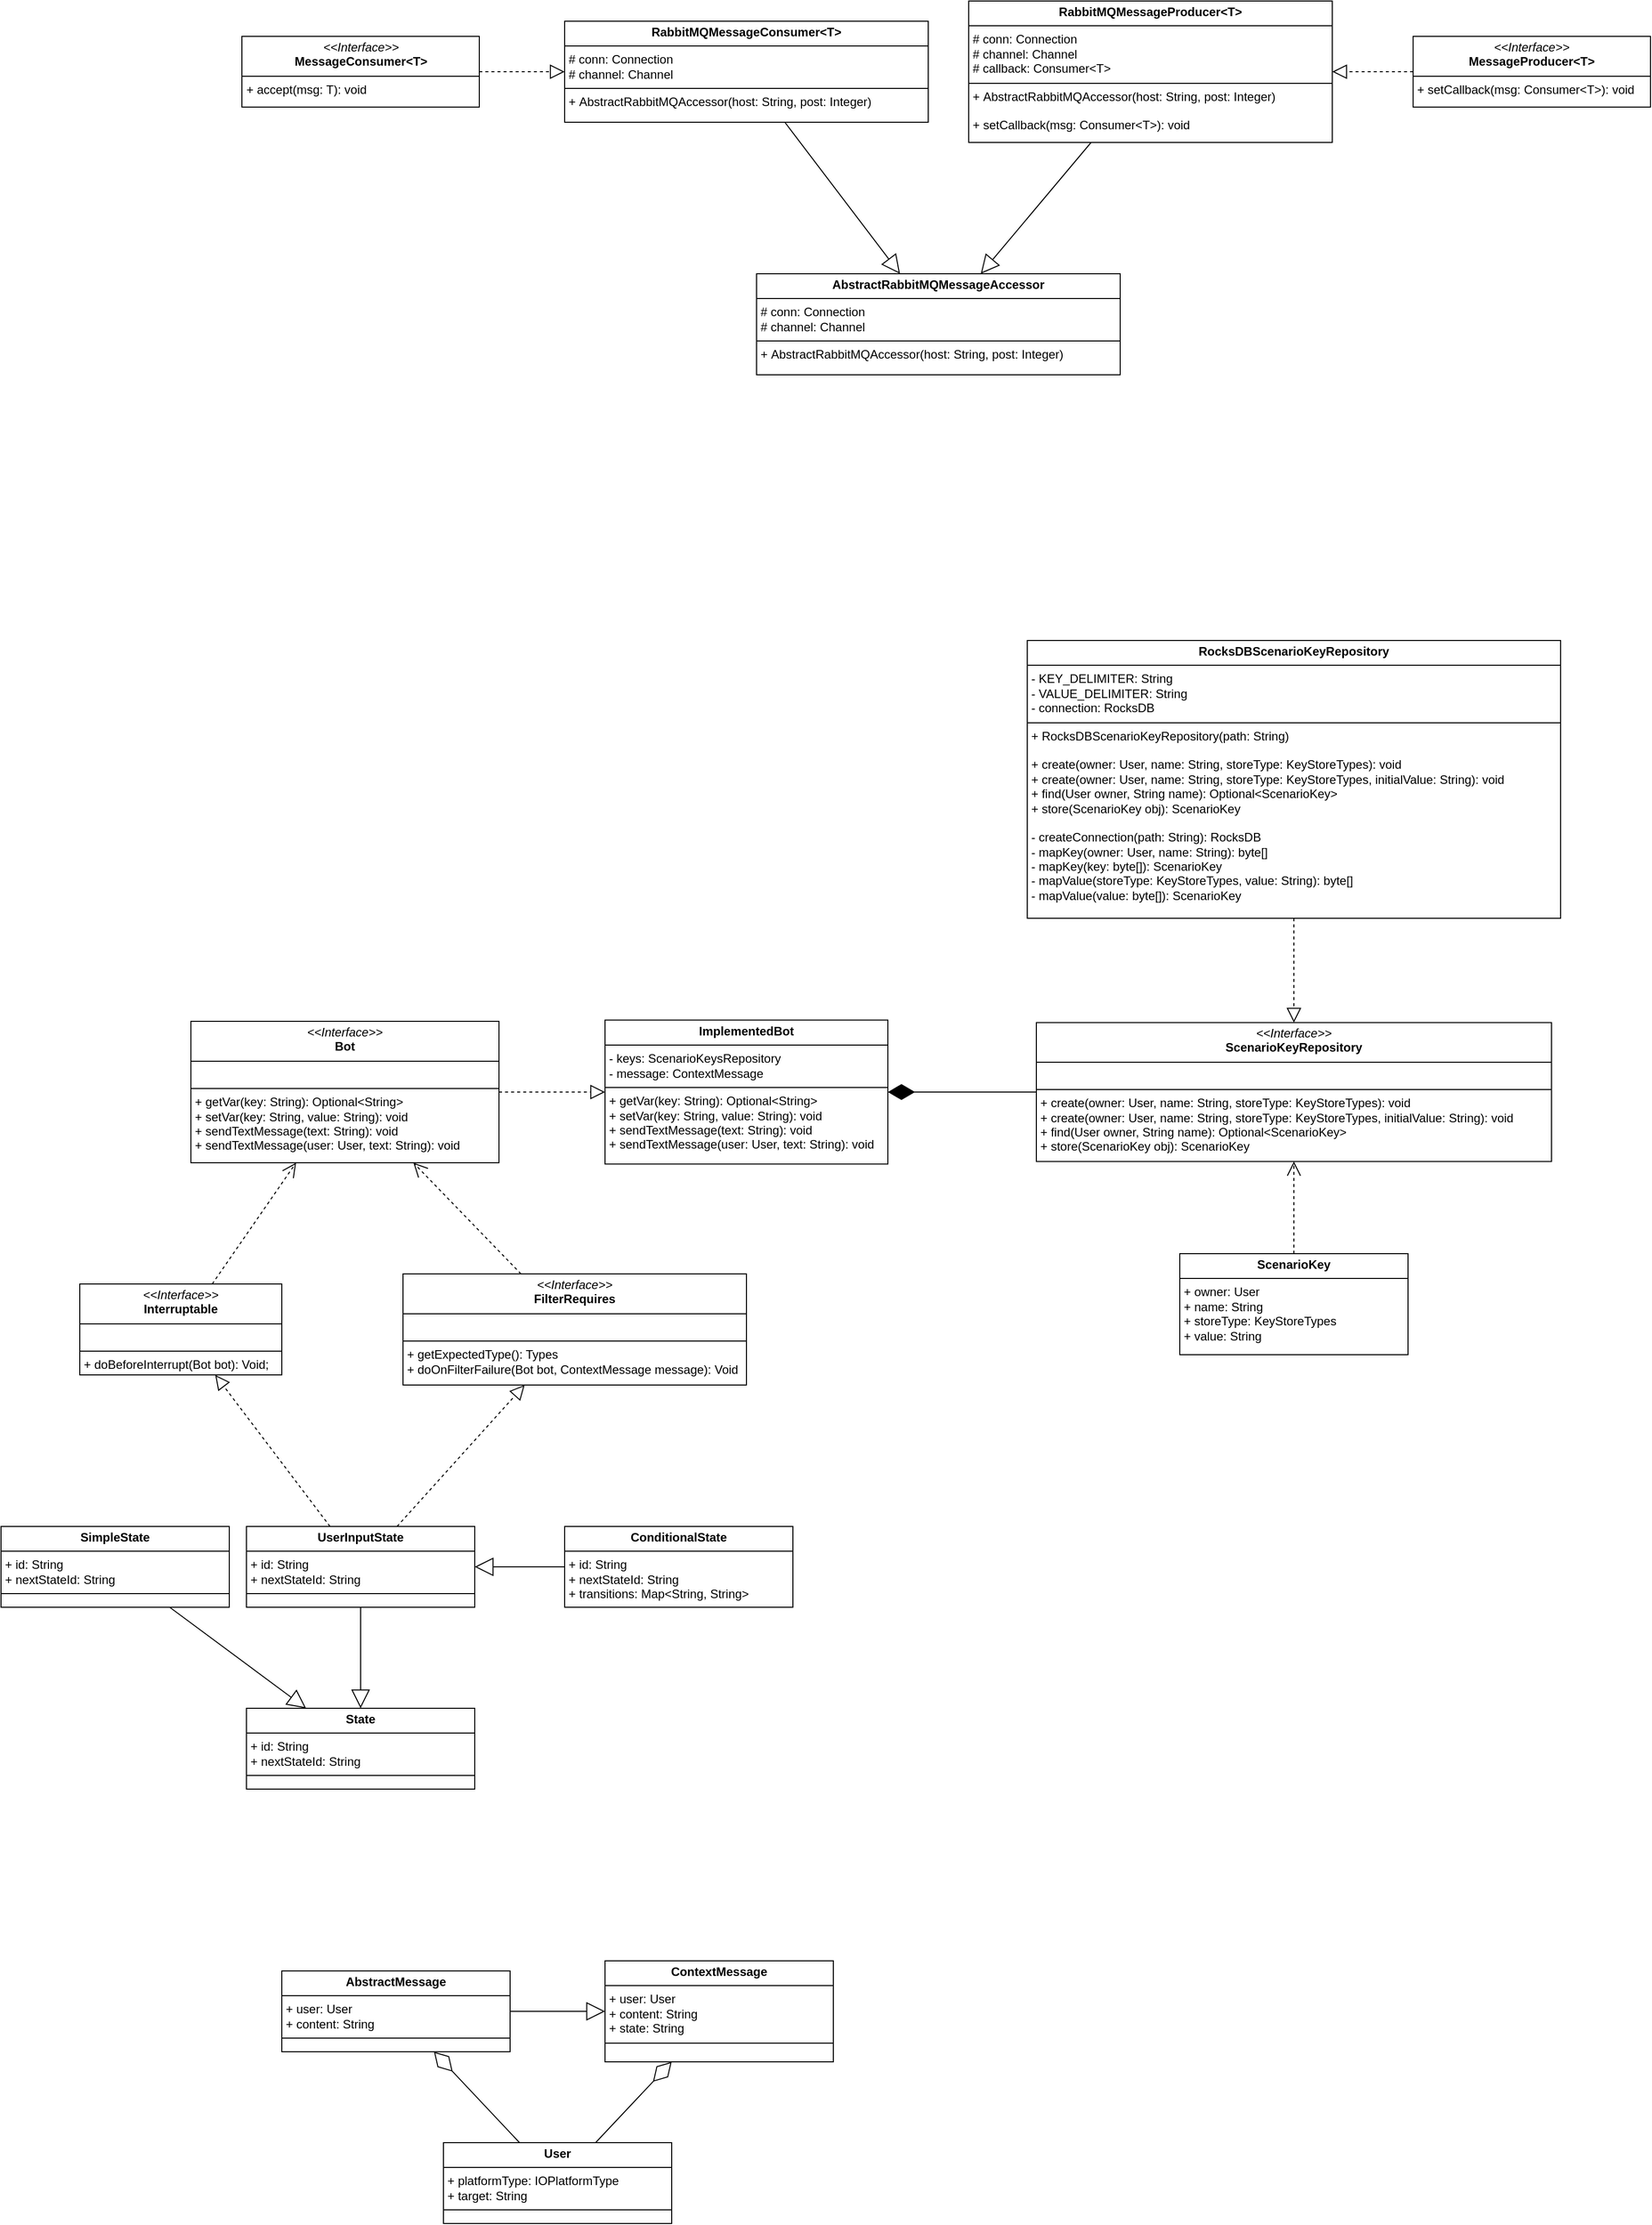 <mxfile version="24.5.3" type="device" pages="5">
  <diagram id="C5RBs43oDa-KdzZeNtuy" name="full">
    <mxGraphModel dx="3215" dy="2487" grid="1" gridSize="10" guides="1" tooltips="1" connect="1" arrows="1" fold="1" page="1" pageScale="1" pageWidth="827" pageHeight="1169" math="0" shadow="0">
      <root>
        <mxCell id="WIyWlLk6GJQsqaUBKTNV-0" />
        <mxCell id="WIyWlLk6GJQsqaUBKTNV-1" parent="WIyWlLk6GJQsqaUBKTNV-0" />
        <mxCell id="3EtwRZ2GzQla1mJNESMR-0" value="&lt;p style=&quot;margin:0px;margin-top:4px;text-align:center;&quot;&gt;&lt;i&gt;&amp;lt;&amp;lt;Interface&amp;gt;&amp;gt;&lt;/i&gt;&lt;br&gt;&lt;b&gt;Interruptable&lt;/b&gt;&lt;/p&gt;&lt;hr size=&quot;1&quot; style=&quot;border-style:solid;&quot;&gt;&lt;p style=&quot;margin:0px;margin-left:4px;&quot;&gt;&lt;br&gt;&lt;/p&gt;&lt;hr size=&quot;1&quot; style=&quot;border-style:solid;&quot;&gt;&lt;p style=&quot;margin:0px;margin-left:4px;&quot;&gt;+ doBeforeInterrupt(Bot bot): Void;&lt;/p&gt;" style="verticalAlign=top;align=left;overflow=fill;html=1;whiteSpace=wrap;" vertex="1" parent="WIyWlLk6GJQsqaUBKTNV-1">
          <mxGeometry x="-120" y="120" width="200" height="90" as="geometry" />
        </mxCell>
        <mxCell id="3EtwRZ2GzQla1mJNESMR-1" value="&lt;p style=&quot;margin:0px;margin-top:4px;text-align:center;&quot;&gt;&lt;b&gt;ImplementedBot&lt;/b&gt;&lt;/p&gt;&lt;hr size=&quot;1&quot; style=&quot;border-style:solid;&quot;&gt;&lt;p style=&quot;margin:0px;margin-left:4px;&quot;&gt;- keys: ScenarioKeysRepository&lt;/p&gt;&lt;p style=&quot;margin:0px;margin-left:4px;&quot;&gt;- message: ContextMessage&lt;/p&gt;&lt;hr size=&quot;1&quot; style=&quot;border-style:solid;&quot;&gt;&lt;p style=&quot;margin: 0px 0px 0px 4px;&quot;&gt;+ getVar(key:&amp;nbsp;&lt;span style=&quot;background-color: initial;&quot;&gt;String&lt;/span&gt;&lt;span style=&quot;background-color: initial;&quot;&gt;): Optional&amp;lt;String&amp;gt;&lt;/span&gt;&lt;/p&gt;&lt;p style=&quot;margin: 0px 0px 0px 4px;&quot;&gt;+ setVar(&lt;span style=&quot;background-color: initial;&quot;&gt;key:&amp;nbsp;&lt;/span&gt;&lt;span style=&quot;background-color: initial;&quot;&gt;String,&amp;nbsp;&lt;/span&gt;&lt;span style=&quot;background-color: initial;&quot;&gt;value:&amp;nbsp;&lt;/span&gt;&lt;span style=&quot;background-color: initial;&quot;&gt;String): void&lt;/span&gt;&lt;/p&gt;&lt;p style=&quot;margin: 0px 0px 0px 4px;&quot;&gt;+ sendTextMessage(text:&amp;nbsp;&lt;span style=&quot;background-color: initial;&quot;&gt;String&lt;/span&gt;&lt;span style=&quot;background-color: initial;&quot;&gt;): void&lt;/span&gt;&lt;/p&gt;&lt;p style=&quot;margin: 0px 0px 0px 4px;&quot;&gt;+ sendTextMessage(user: User, text: String): void&lt;/p&gt;" style="verticalAlign=top;align=left;overflow=fill;html=1;whiteSpace=wrap;" vertex="1" parent="WIyWlLk6GJQsqaUBKTNV-1">
          <mxGeometry x="400" y="-141.25" width="280" height="142.5" as="geometry" />
        </mxCell>
        <mxCell id="3EtwRZ2GzQla1mJNESMR-2" value="&lt;p style=&quot;margin:0px;margin-top:4px;text-align:center;&quot;&gt;&lt;i&gt;&amp;lt;&amp;lt;Interface&amp;gt;&amp;gt;&lt;/i&gt;&lt;br&gt;&lt;b&gt;Bot&lt;/b&gt;&lt;/p&gt;&lt;hr size=&quot;1&quot; style=&quot;border-style:solid;&quot;&gt;&lt;p style=&quot;margin:0px;margin-left:4px;&quot;&gt;&lt;br&gt;&lt;/p&gt;&lt;hr size=&quot;1&quot; style=&quot;border-style:solid;&quot;&gt;&lt;p style=&quot;margin:0px;margin-left:4px;&quot;&gt;+ getVar(key:&amp;nbsp;&lt;span style=&quot;background-color: initial;&quot;&gt;String&lt;/span&gt;&lt;span style=&quot;background-color: initial;&quot;&gt;): Optional&amp;lt;String&amp;gt;&lt;/span&gt;&lt;/p&gt;&lt;p style=&quot;margin:0px;margin-left:4px;&quot;&gt;+ setVar(&lt;span style=&quot;background-color: initial;&quot;&gt;key:&amp;nbsp;&lt;/span&gt;&lt;span style=&quot;background-color: initial;&quot;&gt;String,&amp;nbsp;&lt;/span&gt;&lt;span style=&quot;background-color: initial;&quot;&gt;value:&amp;nbsp;&lt;/span&gt;&lt;span style=&quot;background-color: initial;&quot;&gt;String): void&lt;/span&gt;&lt;/p&gt;&lt;p style=&quot;margin:0px;margin-left:4px;&quot;&gt;+ sendTextMessage(text:&amp;nbsp;&lt;span style=&quot;background-color: initial;&quot;&gt;String&lt;/span&gt;&lt;span style=&quot;background-color: initial;&quot;&gt;): void&lt;/span&gt;&lt;/p&gt;&lt;p style=&quot;margin:0px;margin-left:4px;&quot;&gt;+ sendTextMessage(user: User, text: String): void&lt;/p&gt;" style="verticalAlign=top;align=left;overflow=fill;html=1;whiteSpace=wrap;" vertex="1" parent="WIyWlLk6GJQsqaUBKTNV-1">
          <mxGeometry x="-10" y="-140" width="305" height="140" as="geometry" />
        </mxCell>
        <mxCell id="3EtwRZ2GzQla1mJNESMR-3" value="" style="endArrow=block;dashed=1;endFill=0;endSize=12;html=1;rounded=0;" edge="1" parent="WIyWlLk6GJQsqaUBKTNV-1" source="3EtwRZ2GzQla1mJNESMR-2" target="3EtwRZ2GzQla1mJNESMR-1">
          <mxGeometry width="160" relative="1" as="geometry">
            <mxPoint x="340" y="-110" as="sourcePoint" />
            <mxPoint x="500" y="-110" as="targetPoint" />
          </mxGeometry>
        </mxCell>
        <mxCell id="3EtwRZ2GzQla1mJNESMR-4" value="" style="endArrow=open;endSize=12;dashed=1;html=1;rounded=0;" edge="1" parent="WIyWlLk6GJQsqaUBKTNV-1" source="3EtwRZ2GzQla1mJNESMR-0" target="3EtwRZ2GzQla1mJNESMR-2">
          <mxGeometry width="160" relative="1" as="geometry">
            <mxPoint x="310" as="sourcePoint" />
            <mxPoint x="470" as="targetPoint" />
          </mxGeometry>
        </mxCell>
        <mxCell id="3EtwRZ2GzQla1mJNESMR-5" value="&lt;p style=&quot;margin:0px;margin-top:4px;text-align:center;&quot;&gt;&lt;i&gt;&amp;lt;&amp;lt;Interface&amp;gt;&amp;gt;&lt;/i&gt;&lt;br&gt;&lt;b&gt;FilterRequires&lt;/b&gt;&lt;/p&gt;&lt;hr size=&quot;1&quot; style=&quot;border-style:solid;&quot;&gt;&lt;p style=&quot;margin:0px;margin-left:4px;&quot;&gt;&lt;br&gt;&lt;/p&gt;&lt;hr size=&quot;1&quot; style=&quot;border-style:solid;&quot;&gt;&lt;p style=&quot;margin:0px;margin-left:4px;&quot;&gt;+ getExpectedType(): Types&lt;/p&gt;&lt;p style=&quot;margin:0px;margin-left:4px;&quot;&gt;+ doOnFilterFailure(Bot bot, ContextMessage message): Void&lt;/p&gt;" style="verticalAlign=top;align=left;overflow=fill;html=1;whiteSpace=wrap;" vertex="1" parent="WIyWlLk6GJQsqaUBKTNV-1">
          <mxGeometry x="200" y="110" width="340" height="110" as="geometry" />
        </mxCell>
        <mxCell id="3EtwRZ2GzQla1mJNESMR-6" value="" style="endArrow=open;endSize=12;dashed=1;html=1;rounded=0;" edge="1" parent="WIyWlLk6GJQsqaUBKTNV-1" source="3EtwRZ2GzQla1mJNESMR-5" target="3EtwRZ2GzQla1mJNESMR-2">
          <mxGeometry width="160" relative="1" as="geometry">
            <mxPoint x="270" y="110" as="sourcePoint" />
            <mxPoint x="430" y="110" as="targetPoint" />
          </mxGeometry>
        </mxCell>
        <mxCell id="3EtwRZ2GzQla1mJNESMR-7" value="&lt;p style=&quot;margin:0px;margin-top:4px;text-align:center;&quot;&gt;&lt;b&gt;State&lt;/b&gt;&lt;/p&gt;&lt;hr size=&quot;1&quot; style=&quot;border-style:solid;&quot;&gt;&lt;p style=&quot;margin:0px;margin-left:4px;&quot;&gt;+ id: String&lt;/p&gt;&lt;p style=&quot;margin:0px;margin-left:4px;&quot;&gt;+ nextStateId: String&lt;/p&gt;&lt;hr size=&quot;1&quot; style=&quot;border-style:solid;&quot;&gt;&lt;p style=&quot;margin: 0px 0px 0px 4px;&quot;&gt;&lt;br&gt;&lt;/p&gt;" style="verticalAlign=top;align=left;overflow=fill;html=1;whiteSpace=wrap;" vertex="1" parent="WIyWlLk6GJQsqaUBKTNV-1">
          <mxGeometry x="45" y="540" width="226" height="80" as="geometry" />
        </mxCell>
        <mxCell id="3EtwRZ2GzQla1mJNESMR-8" value="&lt;p style=&quot;margin:0px;margin-top:4px;text-align:center;&quot;&gt;&lt;b&gt;SimpleState&lt;/b&gt;&lt;/p&gt;&lt;hr size=&quot;1&quot; style=&quot;border-style:solid;&quot;&gt;&lt;p style=&quot;margin:0px;margin-left:4px;&quot;&gt;+ id: String&lt;/p&gt;&lt;p style=&quot;margin:0px;margin-left:4px;&quot;&gt;+ nextStateId: String&lt;/p&gt;&lt;hr size=&quot;1&quot; style=&quot;border-style:solid;&quot;&gt;&lt;p style=&quot;margin: 0px 0px 0px 4px;&quot;&gt;&lt;br&gt;&lt;/p&gt;" style="verticalAlign=top;align=left;overflow=fill;html=1;whiteSpace=wrap;" vertex="1" parent="WIyWlLk6GJQsqaUBKTNV-1">
          <mxGeometry x="-198" y="360" width="226" height="80" as="geometry" />
        </mxCell>
        <mxCell id="3EtwRZ2GzQla1mJNESMR-9" value="&lt;p style=&quot;margin:0px;margin-top:4px;text-align:center;&quot;&gt;&lt;b&gt;UserInputState&lt;/b&gt;&lt;/p&gt;&lt;hr size=&quot;1&quot; style=&quot;border-style:solid;&quot;&gt;&lt;p style=&quot;margin:0px;margin-left:4px;&quot;&gt;+ id: String&lt;/p&gt;&lt;p style=&quot;margin:0px;margin-left:4px;&quot;&gt;+ nextStateId: String&lt;/p&gt;&lt;hr size=&quot;1&quot; style=&quot;border-style:solid;&quot;&gt;&lt;p style=&quot;margin: 0px 0px 0px 4px;&quot;&gt;&lt;br&gt;&lt;/p&gt;" style="verticalAlign=top;align=left;overflow=fill;html=1;whiteSpace=wrap;" vertex="1" parent="WIyWlLk6GJQsqaUBKTNV-1">
          <mxGeometry x="45" y="360" width="226" height="80" as="geometry" />
        </mxCell>
        <mxCell id="3EtwRZ2GzQla1mJNESMR-10" value="" style="endArrow=block;endSize=16;endFill=0;html=1;rounded=0;" edge="1" parent="WIyWlLk6GJQsqaUBKTNV-1" source="3EtwRZ2GzQla1mJNESMR-8" target="3EtwRZ2GzQla1mJNESMR-7">
          <mxGeometry width="160" relative="1" as="geometry">
            <mxPoint x="-215" y="564" as="sourcePoint" />
            <mxPoint x="-55" y="564" as="targetPoint" />
          </mxGeometry>
        </mxCell>
        <mxCell id="3EtwRZ2GzQla1mJNESMR-11" value="" style="endArrow=block;endSize=16;endFill=0;html=1;rounded=0;" edge="1" parent="WIyWlLk6GJQsqaUBKTNV-1" source="3EtwRZ2GzQla1mJNESMR-9" target="3EtwRZ2GzQla1mJNESMR-7">
          <mxGeometry width="160" relative="1" as="geometry">
            <mxPoint x="365" y="450" as="sourcePoint" />
            <mxPoint x="500" y="550" as="targetPoint" />
          </mxGeometry>
        </mxCell>
        <mxCell id="3EtwRZ2GzQla1mJNESMR-12" value="" style="endArrow=block;endSize=16;endFill=0;html=1;rounded=0;" edge="1" parent="WIyWlLk6GJQsqaUBKTNV-1" source="3EtwRZ2GzQla1mJNESMR-13" target="3EtwRZ2GzQla1mJNESMR-9">
          <mxGeometry width="160" relative="1" as="geometry">
            <mxPoint x="524" y="570" as="sourcePoint" />
            <mxPoint x="684" y="570" as="targetPoint" />
          </mxGeometry>
        </mxCell>
        <mxCell id="3EtwRZ2GzQla1mJNESMR-13" value="&lt;p style=&quot;margin:0px;margin-top:4px;text-align:center;&quot;&gt;&lt;b&gt;ConditionalState&lt;/b&gt;&lt;/p&gt;&lt;hr size=&quot;1&quot; style=&quot;border-style:solid;&quot;&gt;&lt;p style=&quot;margin:0px;margin-left:4px;&quot;&gt;+ id: String&lt;/p&gt;&lt;p style=&quot;margin:0px;margin-left:4px;&quot;&gt;+ nextStateId: String&lt;/p&gt;&lt;p style=&quot;margin:0px;margin-left:4px;&quot;&gt;+ transitions: Map&amp;lt;String, String&amp;gt;&lt;/p&gt;&lt;hr size=&quot;1&quot; style=&quot;border-style:solid;&quot;&gt;&lt;p style=&quot;margin: 0px 0px 0px 4px;&quot;&gt;&lt;br&gt;&lt;/p&gt;" style="verticalAlign=top;align=left;overflow=fill;html=1;whiteSpace=wrap;" vertex="1" parent="WIyWlLk6GJQsqaUBKTNV-1">
          <mxGeometry x="360" y="360" width="226" height="80" as="geometry" />
        </mxCell>
        <mxCell id="3EtwRZ2GzQla1mJNESMR-14" value="" style="endArrow=diamondThin;endFill=1;endSize=24;html=1;rounded=0;" edge="1" parent="WIyWlLk6GJQsqaUBKTNV-1" source="3EtwRZ2GzQla1mJNESMR-15" target="3EtwRZ2GzQla1mJNESMR-1">
          <mxGeometry width="160" relative="1" as="geometry">
            <mxPoint x="760" y="-80" as="sourcePoint" />
            <mxPoint x="600" y="-10" as="targetPoint" />
          </mxGeometry>
        </mxCell>
        <mxCell id="3EtwRZ2GzQla1mJNESMR-15" value="&lt;p style=&quot;margin:0px;margin-top:4px;text-align:center;&quot;&gt;&lt;i&gt;&amp;lt;&amp;lt;Interface&amp;gt;&amp;gt;&lt;/i&gt;&lt;br&gt;&lt;b&gt;ScenarioKeyRepository&lt;/b&gt;&lt;/p&gt;&lt;hr size=&quot;1&quot; style=&quot;border-style:solid;&quot;&gt;&lt;p style=&quot;margin:0px;margin-left:4px;&quot;&gt;&lt;br&gt;&lt;/p&gt;&lt;hr size=&quot;1&quot; style=&quot;border-style:solid;&quot;&gt;&lt;p style=&quot;margin:0px;margin-left:4px;&quot;&gt;+ create(&lt;span style=&quot;background-color: initial;&quot;&gt;owner:&amp;nbsp;&lt;/span&gt;&lt;span style=&quot;background-color: initial;&quot;&gt;User,&amp;nbsp;&lt;/span&gt;&lt;span style=&quot;background-color: initial;&quot;&gt;name:&amp;nbsp;&lt;/span&gt;&lt;span style=&quot;background-color: initial;&quot;&gt;String, storeType: KeyStoreTypes): void&lt;/span&gt;&lt;/p&gt;&lt;p style=&quot;margin:0px;margin-left:4px;&quot;&gt;+ create(&lt;span style=&quot;background-color: initial;&quot;&gt;owner:&amp;nbsp;&lt;/span&gt;&lt;span style=&quot;background-color: initial;&quot;&gt;User,&amp;nbsp;&lt;/span&gt;&lt;span style=&quot;background-color: initial;&quot;&gt;name:&amp;nbsp;&lt;/span&gt;&lt;span style=&quot;background-color: initial;&quot;&gt;String, storeType: KeyStoreTypes, initialValue: String): void&lt;/span&gt;&lt;span style=&quot;background-color: initial;&quot;&gt;&lt;br&gt;&lt;/span&gt;&lt;/p&gt;&lt;p style=&quot;margin:0px;margin-left:4px;&quot;&gt;+ find(User owner, String name): Optional&amp;lt;ScenarioKey&amp;gt;&lt;/p&gt;&lt;p style=&quot;margin:0px;margin-left:4px;&quot;&gt;+ store(ScenarioKey obj): ScenarioKey&lt;/p&gt;&lt;p style=&quot;margin:0px;margin-left:4px;&quot;&gt;&lt;br&gt;&lt;/p&gt;" style="verticalAlign=top;align=left;overflow=fill;html=1;whiteSpace=wrap;" vertex="1" parent="WIyWlLk6GJQsqaUBKTNV-1">
          <mxGeometry x="827" y="-138.75" width="510" height="137.5" as="geometry" />
        </mxCell>
        <mxCell id="3EtwRZ2GzQla1mJNESMR-16" value="" style="endArrow=block;dashed=1;endFill=0;endSize=12;html=1;rounded=0;" edge="1" parent="WIyWlLk6GJQsqaUBKTNV-1" source="3EtwRZ2GzQla1mJNESMR-9" target="3EtwRZ2GzQla1mJNESMR-0">
          <mxGeometry width="160" relative="1" as="geometry">
            <mxPoint x="265" y="-70" as="sourcePoint" />
            <mxPoint x="370" y="-70" as="targetPoint" />
          </mxGeometry>
        </mxCell>
        <mxCell id="3EtwRZ2GzQla1mJNESMR-17" value="" style="endArrow=block;dashed=1;endFill=0;endSize=12;html=1;rounded=0;" edge="1" parent="WIyWlLk6GJQsqaUBKTNV-1" source="3EtwRZ2GzQla1mJNESMR-9" target="3EtwRZ2GzQla1mJNESMR-5">
          <mxGeometry width="160" relative="1" as="geometry">
            <mxPoint x="275" y="-60" as="sourcePoint" />
            <mxPoint x="380" y="-60" as="targetPoint" />
          </mxGeometry>
        </mxCell>
        <mxCell id="3EtwRZ2GzQla1mJNESMR-20" value="&lt;p style=&quot;margin:0px;margin-top:4px;text-align:center;&quot;&gt;&lt;b&gt;RocksDBScenarioKeyRepository&lt;/b&gt;&lt;/p&gt;&lt;hr size=&quot;1&quot; style=&quot;border-style:solid;&quot;&gt;&lt;p style=&quot;margin:0px;margin-left:4px;&quot;&gt;- KEY_DELIMITER: String&lt;/p&gt;&lt;p style=&quot;margin:0px;margin-left:4px;&quot;&gt;- VALUE_DELIMITER: String&lt;/p&gt;&lt;p style=&quot;margin:0px;margin-left:4px;&quot;&gt;- connection: RocksDB&lt;/p&gt;&lt;hr size=&quot;1&quot; style=&quot;border-style:solid;&quot;&gt;&lt;p style=&quot;margin: 0px 0px 0px 4px;&quot;&gt;+ RocksDBScenarioKeyRepository(path:&amp;nbsp;&lt;span style=&quot;background-color: initial;&quot;&gt;String&lt;/span&gt;&lt;span style=&quot;background-color: initial;&quot;&gt;)&lt;/span&gt;&lt;/p&gt;&lt;p style=&quot;margin: 0px 0px 0px 4px;&quot;&gt;&lt;br&gt;&lt;/p&gt;&lt;p style=&quot;margin: 0px 0px 0px 4px;&quot;&gt;+ create(&lt;span style=&quot;background-color: initial;&quot;&gt;owner:&amp;nbsp;&lt;/span&gt;&lt;span style=&quot;background-color: initial;&quot;&gt;User,&amp;nbsp;&lt;/span&gt;&lt;span style=&quot;background-color: initial;&quot;&gt;name:&amp;nbsp;&lt;/span&gt;&lt;span style=&quot;background-color: initial;&quot;&gt;String, storeType: KeyStoreTypes): void&lt;/span&gt;&lt;/p&gt;&lt;p style=&quot;margin: 0px 0px 0px 4px;&quot;&gt;+ create(&lt;span style=&quot;background-color: initial;&quot;&gt;owner:&amp;nbsp;&lt;/span&gt;&lt;span style=&quot;background-color: initial;&quot;&gt;User,&amp;nbsp;&lt;/span&gt;&lt;span style=&quot;background-color: initial;&quot;&gt;name:&amp;nbsp;&lt;/span&gt;&lt;span style=&quot;background-color: initial;&quot;&gt;String, storeType: KeyStoreTypes, initialValue: String): void&lt;/span&gt;&lt;span style=&quot;background-color: initial;&quot;&gt;&lt;br&gt;&lt;/span&gt;&lt;/p&gt;&lt;p style=&quot;margin: 0px 0px 0px 4px;&quot;&gt;+ find(User owner, String name): Optional&amp;lt;ScenarioKey&amp;gt;&lt;/p&gt;&lt;p style=&quot;margin: 0px 0px 0px 4px;&quot;&gt;+ store(ScenarioKey obj): ScenarioKey&lt;/p&gt;&lt;p style=&quot;margin: 0px 0px 0px 4px;&quot;&gt;&lt;br&gt;&lt;/p&gt;&lt;p style=&quot;margin: 0px 0px 0px 4px;&quot;&gt;- createConnection(&lt;span style=&quot;background-color: initial;&quot;&gt;path:&amp;nbsp;&lt;/span&gt;&lt;span style=&quot;background-color: initial;&quot;&gt;String): RocksDB&lt;/span&gt;&lt;/p&gt;&lt;p style=&quot;margin: 0px 0px 0px 4px;&quot;&gt;- mapKey(owner:&amp;nbsp;&lt;span style=&quot;background-color: initial;&quot;&gt;User&lt;/span&gt;&lt;span style=&quot;background-color: initial;&quot;&gt;, name:&amp;nbsp;&lt;/span&gt;&lt;span style=&quot;background-color: initial;&quot;&gt;String&lt;/span&gt;&lt;span style=&quot;background-color: initial;&quot;&gt;): byte[]&lt;/span&gt;&lt;/p&gt;&lt;p style=&quot;margin: 0px 0px 0px 4px;&quot;&gt;- mapKey(&lt;span style=&quot;background-color: initial;&quot;&gt;key:&amp;nbsp;&lt;/span&gt;&lt;span style=&quot;background-color: initial;&quot;&gt;byte[]):&amp;nbsp;&lt;/span&gt;&lt;span style=&quot;background-color: initial;&quot;&gt;ScenarioKey&lt;/span&gt;&lt;/p&gt;&lt;p style=&quot;margin: 0px 0px 0px 4px;&quot;&gt;- mapValue(storeType: KeyStoreTypes&lt;span style=&quot;background-color: initial;&quot;&gt;, value:&amp;nbsp;&lt;/span&gt;&lt;span style=&quot;background-color: initial;&quot;&gt;String&lt;/span&gt;&lt;span style=&quot;background-color: initial;&quot;&gt;): byte[]&lt;/span&gt;&lt;/p&gt;&lt;p style=&quot;margin: 0px 0px 0px 4px;&quot;&gt;- mapValue(value: byte[]):&amp;nbsp;ScenarioKey&lt;br&gt;&lt;/p&gt;" style="verticalAlign=top;align=left;overflow=fill;html=1;whiteSpace=wrap;" vertex="1" parent="WIyWlLk6GJQsqaUBKTNV-1">
          <mxGeometry x="818" y="-517" width="528" height="275" as="geometry" />
        </mxCell>
        <mxCell id="3EtwRZ2GzQla1mJNESMR-21" value="" style="endArrow=block;dashed=1;endFill=0;endSize=12;html=1;rounded=0;" edge="1" parent="WIyWlLk6GJQsqaUBKTNV-1" source="3EtwRZ2GzQla1mJNESMR-20" target="3EtwRZ2GzQla1mJNESMR-15">
          <mxGeometry width="160" relative="1" as="geometry">
            <mxPoint x="299" y="373" as="sourcePoint" />
            <mxPoint x="425" y="233" as="targetPoint" />
          </mxGeometry>
        </mxCell>
        <mxCell id="3EtwRZ2GzQla1mJNESMR-22" value="&lt;p style=&quot;margin:0px;margin-top:4px;text-align:center;&quot;&gt;&lt;b&gt;ScenarioKey&lt;/b&gt;&lt;/p&gt;&lt;hr size=&quot;1&quot; style=&quot;border-style:solid;&quot;&gt;&lt;p style=&quot;margin:0px;margin-left:4px;&quot;&gt;+ owner: User&lt;/p&gt;&lt;p style=&quot;margin:0px;margin-left:4px;&quot;&gt;+ name: String&lt;/p&gt;&lt;p style=&quot;margin:0px;margin-left:4px;&quot;&gt;+ storeType:&amp;nbsp;&lt;span style=&quot;background-color: initial;&quot;&gt;KeyStoreTypes&lt;/span&gt;&lt;/p&gt;&lt;p style=&quot;margin: 0px 0px 0px 4px;&quot;&gt;+ value: String&lt;/p&gt;" style="verticalAlign=top;align=left;overflow=fill;html=1;whiteSpace=wrap;" vertex="1" parent="WIyWlLk6GJQsqaUBKTNV-1">
          <mxGeometry x="969" y="90" width="226" height="100" as="geometry" />
        </mxCell>
        <mxCell id="3EtwRZ2GzQla1mJNESMR-23" value="" style="endArrow=open;endSize=12;dashed=1;html=1;rounded=0;" edge="1" parent="WIyWlLk6GJQsqaUBKTNV-1" source="3EtwRZ2GzQla1mJNESMR-22" target="3EtwRZ2GzQla1mJNESMR-15">
          <mxGeometry width="160" relative="1" as="geometry">
            <mxPoint x="947" y="210" as="sourcePoint" />
            <mxPoint x="840" y="100" as="targetPoint" />
          </mxGeometry>
        </mxCell>
        <mxCell id="3EtwRZ2GzQla1mJNESMR-24" value="&lt;p style=&quot;margin:0px;margin-top:4px;text-align:center;&quot;&gt;&lt;i&gt;&amp;lt;&amp;lt;Interface&amp;gt;&amp;gt;&lt;/i&gt;&lt;br&gt;&lt;b&gt;MessageConsumer&amp;lt;T&amp;gt;&lt;/b&gt;&lt;/p&gt;&lt;hr size=&quot;1&quot; style=&quot;border-style:solid;&quot;&gt;&lt;p style=&quot;margin:0px;margin-left:4px;&quot;&gt;+ accept(&lt;span style=&quot;background-color: initial;&quot;&gt;msg:&amp;nbsp;&lt;/span&gt;&lt;span style=&quot;background-color: initial;&quot;&gt;T): void&lt;/span&gt;&lt;/p&gt;" style="verticalAlign=top;align=left;overflow=fill;html=1;whiteSpace=wrap;" vertex="1" parent="WIyWlLk6GJQsqaUBKTNV-1">
          <mxGeometry x="40.5" y="-1115" width="235" height="70" as="geometry" />
        </mxCell>
        <mxCell id="3EtwRZ2GzQla1mJNESMR-25" value="&lt;p style=&quot;margin:0px;margin-top:4px;text-align:center;&quot;&gt;&lt;i&gt;&amp;lt;&amp;lt;Interface&amp;gt;&amp;gt;&lt;/i&gt;&lt;br&gt;&lt;b&gt;MessageProducer&amp;lt;T&amp;gt;&lt;/b&gt;&lt;/p&gt;&lt;hr size=&quot;1&quot; style=&quot;border-style:solid;&quot;&gt;&lt;p style=&quot;margin:0px;margin-left:4px;&quot;&gt;+ setCallback(msg: Consumer&amp;lt;T&amp;gt;): void&lt;/p&gt;" style="verticalAlign=top;align=left;overflow=fill;html=1;whiteSpace=wrap;" vertex="1" parent="WIyWlLk6GJQsqaUBKTNV-1">
          <mxGeometry x="1200" y="-1115" width="235" height="70" as="geometry" />
        </mxCell>
        <mxCell id="3EtwRZ2GzQla1mJNESMR-26" value="&lt;p style=&quot;margin:0px;margin-top:4px;text-align:center;&quot;&gt;&lt;b&gt;AbstractRabbitMQMessageAccessor&lt;/b&gt;&lt;/p&gt;&lt;hr size=&quot;1&quot; style=&quot;border-style:solid;&quot;&gt;&lt;p style=&quot;margin:0px;margin-left:4px;&quot;&gt;# conn: Connection&lt;br&gt;&lt;/p&gt;&lt;p style=&quot;margin:0px;margin-left:4px;&quot;&gt;# channel: Channel&lt;/p&gt;&lt;hr size=&quot;1&quot; style=&quot;border-style:solid;&quot;&gt;&lt;p style=&quot;margin: 0px 0px 0px 4px;&quot;&gt;+&amp;nbsp;AbstractRabbitMQAccessor(host: String, post: Integer)&lt;/p&gt;&lt;p style=&quot;margin: 0px 0px 0px 4px;&quot;&gt;&lt;br&gt;&lt;/p&gt;&lt;p style=&quot;margin: 0px 0px 0px 4px;&quot;&gt;&lt;br&gt;&lt;/p&gt;" style="verticalAlign=top;align=left;overflow=fill;html=1;whiteSpace=wrap;" vertex="1" parent="WIyWlLk6GJQsqaUBKTNV-1">
          <mxGeometry x="550" y="-880" width="360" height="100" as="geometry" />
        </mxCell>
        <mxCell id="3EtwRZ2GzQla1mJNESMR-27" value="" style="endArrow=block;endSize=16;endFill=0;html=1;rounded=0;" edge="1" parent="WIyWlLk6GJQsqaUBKTNV-1" source="3EtwRZ2GzQla1mJNESMR-28" target="3EtwRZ2GzQla1mJNESMR-26">
          <mxGeometry width="160" relative="1" as="geometry">
            <mxPoint x="586" y="-1005.59" as="sourcePoint" />
            <mxPoint x="497" y="-1005.59" as="targetPoint" />
          </mxGeometry>
        </mxCell>
        <mxCell id="3EtwRZ2GzQla1mJNESMR-28" value="&lt;p style=&quot;margin:0px;margin-top:4px;text-align:center;&quot;&gt;&lt;b&gt;RabbitMQMessageConsumer&amp;lt;T&amp;gt;&lt;/b&gt;&lt;/p&gt;&lt;hr size=&quot;1&quot; style=&quot;border-style:solid;&quot;&gt;&lt;p style=&quot;margin:0px;margin-left:4px;&quot;&gt;# conn: Connection&lt;br&gt;&lt;/p&gt;&lt;p style=&quot;margin:0px;margin-left:4px;&quot;&gt;# channel: Channel&lt;/p&gt;&lt;hr size=&quot;1&quot; style=&quot;border-style:solid;&quot;&gt;&lt;p style=&quot;margin: 0px 0px 0px 4px;&quot;&gt;+&amp;nbsp;AbstractRabbitMQAccessor(host: String, post: Integer)&lt;/p&gt;&lt;p style=&quot;margin: 0px 0px 0px 4px;&quot;&gt;&lt;br&gt;&lt;/p&gt;&lt;p style=&quot;margin: 0px 0px 0px 4px;&quot;&gt;&lt;br&gt;&lt;/p&gt;" style="verticalAlign=top;align=left;overflow=fill;html=1;whiteSpace=wrap;" vertex="1" parent="WIyWlLk6GJQsqaUBKTNV-1">
          <mxGeometry x="360" y="-1130" width="360" height="100" as="geometry" />
        </mxCell>
        <mxCell id="3EtwRZ2GzQla1mJNESMR-29" value="&lt;p style=&quot;margin:0px;margin-top:4px;text-align:center;&quot;&gt;&lt;b&gt;RabbitMQMessageProducer&amp;lt;T&amp;gt;&lt;/b&gt;&lt;/p&gt;&lt;hr size=&quot;1&quot; style=&quot;border-style:solid;&quot;&gt;&lt;p style=&quot;margin:0px;margin-left:4px;&quot;&gt;# conn: Connection&lt;br&gt;&lt;/p&gt;&lt;p style=&quot;margin:0px;margin-left:4px;&quot;&gt;# channel: Channel&lt;/p&gt;&lt;p style=&quot;margin:0px;margin-left:4px;&quot;&gt;# callback: Consumer&amp;lt;T&amp;gt;&lt;/p&gt;&lt;hr size=&quot;1&quot; style=&quot;border-style:solid;&quot;&gt;&lt;p style=&quot;margin: 0px 0px 0px 4px;&quot;&gt;+&amp;nbsp;AbstractRabbitMQAccessor(host: String, post: Integer)&lt;/p&gt;&lt;p style=&quot;margin: 0px 0px 0px 4px;&quot;&gt;&lt;br&gt;&lt;/p&gt;&lt;p style=&quot;margin: 0px 0px 0px 4px;&quot;&gt;+ setCallback(msg: Consumer&amp;lt;T&amp;gt;): void&lt;br&gt;&lt;/p&gt;" style="verticalAlign=top;align=left;overflow=fill;html=1;whiteSpace=wrap;" vertex="1" parent="WIyWlLk6GJQsqaUBKTNV-1">
          <mxGeometry x="760" y="-1150" width="360" height="140" as="geometry" />
        </mxCell>
        <mxCell id="3EtwRZ2GzQla1mJNESMR-30" value="" style="endArrow=block;endSize=16;endFill=0;html=1;rounded=0;" edge="1" parent="WIyWlLk6GJQsqaUBKTNV-1" source="3EtwRZ2GzQla1mJNESMR-29" target="3EtwRZ2GzQla1mJNESMR-26">
          <mxGeometry width="160" relative="1" as="geometry">
            <mxPoint x="596" y="-995.59" as="sourcePoint" />
            <mxPoint x="654" y="-820" as="targetPoint" />
          </mxGeometry>
        </mxCell>
        <mxCell id="3EtwRZ2GzQla1mJNESMR-31" value="" style="endArrow=block;dashed=1;endFill=0;endSize=12;html=1;rounded=0;" edge="1" parent="WIyWlLk6GJQsqaUBKTNV-1" source="3EtwRZ2GzQla1mJNESMR-24" target="3EtwRZ2GzQla1mJNESMR-28">
          <mxGeometry width="160" relative="1" as="geometry">
            <mxPoint x="271" y="-750" as="sourcePoint" />
            <mxPoint x="397" y="-890" as="targetPoint" />
          </mxGeometry>
        </mxCell>
        <mxCell id="3EtwRZ2GzQla1mJNESMR-32" value="" style="endArrow=block;dashed=1;endFill=0;endSize=12;html=1;rounded=0;" edge="1" parent="WIyWlLk6GJQsqaUBKTNV-1" source="3EtwRZ2GzQla1mJNESMR-25" target="3EtwRZ2GzQla1mJNESMR-29">
          <mxGeometry width="160" relative="1" as="geometry">
            <mxPoint x="1130" y="-760" as="sourcePoint" />
            <mxPoint x="1256" y="-900" as="targetPoint" />
          </mxGeometry>
        </mxCell>
        <mxCell id="3EtwRZ2GzQla1mJNESMR-33" value="&lt;p style=&quot;margin:0px;margin-top:4px;text-align:center;&quot;&gt;&lt;b&gt;AbstractMessage&lt;/b&gt;&lt;/p&gt;&lt;hr size=&quot;1&quot; style=&quot;border-style:solid;&quot;&gt;&lt;p style=&quot;margin:0px;margin-left:4px;&quot;&gt;+ user: User&lt;/p&gt;&lt;p style=&quot;margin:0px;margin-left:4px;&quot;&gt;+ content: String&lt;/p&gt;&lt;hr size=&quot;1&quot; style=&quot;border-style:solid;&quot;&gt;&lt;p style=&quot;margin: 0px 0px 0px 4px;&quot;&gt;&lt;br&gt;&lt;/p&gt;" style="verticalAlign=top;align=left;overflow=fill;html=1;whiteSpace=wrap;" vertex="1" parent="WIyWlLk6GJQsqaUBKTNV-1">
          <mxGeometry x="80" y="800" width="226" height="80" as="geometry" />
        </mxCell>
        <mxCell id="3EtwRZ2GzQla1mJNESMR-34" value="&lt;p style=&quot;margin:0px;margin-top:4px;text-align:center;&quot;&gt;&lt;b&gt;ContextMessage&lt;/b&gt;&lt;br&gt;&lt;/p&gt;&lt;hr size=&quot;1&quot; style=&quot;border-style:solid;&quot;&gt;&lt;p style=&quot;margin:0px;margin-left:4px;&quot;&gt;+ user: User&lt;/p&gt;&lt;p style=&quot;margin:0px;margin-left:4px;&quot;&gt;+ content: String&lt;/p&gt;&lt;p style=&quot;margin:0px;margin-left:4px;&quot;&gt;+&amp;nbsp;state:&amp;nbsp;String&lt;/p&gt;&lt;hr size=&quot;1&quot; style=&quot;border-style:solid;&quot;&gt;&lt;p style=&quot;margin: 0px 0px 0px 4px;&quot;&gt;&lt;br&gt;&lt;/p&gt;" style="verticalAlign=top;align=left;overflow=fill;html=1;whiteSpace=wrap;" vertex="1" parent="WIyWlLk6GJQsqaUBKTNV-1">
          <mxGeometry x="400" y="790" width="226" height="100" as="geometry" />
        </mxCell>
        <mxCell id="3EtwRZ2GzQla1mJNESMR-35" value="" style="endArrow=block;endSize=16;endFill=0;html=1;rounded=0;" edge="1" parent="WIyWlLk6GJQsqaUBKTNV-1" source="3EtwRZ2GzQla1mJNESMR-33" target="3EtwRZ2GzQla1mJNESMR-34">
          <mxGeometry width="160" relative="1" as="geometry">
            <mxPoint x="498" y="430" as="sourcePoint" />
            <mxPoint x="498" y="530" as="targetPoint" />
          </mxGeometry>
        </mxCell>
        <mxCell id="3EtwRZ2GzQla1mJNESMR-38" value="&lt;p style=&quot;margin:0px;margin-top:4px;text-align:center;&quot;&gt;&lt;b&gt;User&lt;/b&gt;&lt;/p&gt;&lt;hr size=&quot;1&quot; style=&quot;border-style:solid;&quot;&gt;&lt;p style=&quot;margin:0px;margin-left:4px;&quot;&gt;+ platformType: IOPlatformType&lt;/p&gt;&lt;p style=&quot;margin:0px;margin-left:4px;&quot;&gt;+&amp;nbsp;target:&amp;nbsp;String&lt;/p&gt;&lt;hr size=&quot;1&quot; style=&quot;border-style:solid;&quot;&gt;&lt;p style=&quot;margin: 0px 0px 0px 4px;&quot;&gt;&lt;br&gt;&lt;/p&gt;" style="verticalAlign=top;align=left;overflow=fill;html=1;whiteSpace=wrap;" vertex="1" parent="WIyWlLk6GJQsqaUBKTNV-1">
          <mxGeometry x="240" y="970" width="226" height="80" as="geometry" />
        </mxCell>
        <mxCell id="3EtwRZ2GzQla1mJNESMR-39" value="" style="endArrow=diamondThin;endFill=0;endSize=24;html=1;rounded=0;" edge="1" parent="WIyWlLk6GJQsqaUBKTNV-1" source="3EtwRZ2GzQla1mJNESMR-38" target="3EtwRZ2GzQla1mJNESMR-33">
          <mxGeometry width="160" relative="1" as="geometry">
            <mxPoint x="530" y="730" as="sourcePoint" />
            <mxPoint x="690" y="730" as="targetPoint" />
          </mxGeometry>
        </mxCell>
        <mxCell id="3EtwRZ2GzQla1mJNESMR-40" value="" style="endArrow=diamondThin;endFill=0;endSize=24;html=1;rounded=0;" edge="1" parent="WIyWlLk6GJQsqaUBKTNV-1" source="3EtwRZ2GzQla1mJNESMR-38" target="3EtwRZ2GzQla1mJNESMR-34">
          <mxGeometry width="160" relative="1" as="geometry">
            <mxPoint x="325" y="980" as="sourcePoint" />
            <mxPoint x="241" y="890" as="targetPoint" />
          </mxGeometry>
        </mxCell>
      </root>
    </mxGraphModel>
  </diagram>
  <diagram id="xgEjLwNRuzm2nBUZwnJZ" name="1-messages">
    <mxGraphModel dx="495" dy="659" grid="1" gridSize="10" guides="1" tooltips="1" connect="1" arrows="1" fold="1" page="1" pageScale="1" pageWidth="850" pageHeight="1100" math="0" shadow="0">
      <root>
        <mxCell id="0" />
        <mxCell id="1" parent="0" />
        <mxCell id="gA74tTvdJKHGpuXhgsc9-1" value="&lt;p style=&quot;margin:0px;margin-top:4px;text-align:center;&quot;&gt;&lt;b&gt;AbstractMessage&lt;/b&gt;&lt;/p&gt;&lt;hr size=&quot;1&quot; style=&quot;border-style:solid;&quot;&gt;&lt;p style=&quot;margin:0px;margin-left:4px;&quot;&gt;+ user: User&lt;/p&gt;&lt;p style=&quot;margin:0px;margin-left:4px;&quot;&gt;+ content: String&lt;/p&gt;&lt;hr size=&quot;1&quot; style=&quot;border-style:solid;&quot;&gt;&lt;p style=&quot;margin: 0px 0px 0px 4px;&quot;&gt;&lt;br&gt;&lt;/p&gt;" style="verticalAlign=top;align=left;overflow=fill;html=1;whiteSpace=wrap;" vertex="1" parent="1">
          <mxGeometry x="20" y="20" width="226" height="80" as="geometry" />
        </mxCell>
        <mxCell id="gA74tTvdJKHGpuXhgsc9-2" value="&lt;p style=&quot;margin:0px;margin-top:4px;text-align:center;&quot;&gt;&lt;b&gt;ContextMessage&lt;/b&gt;&lt;br&gt;&lt;/p&gt;&lt;hr size=&quot;1&quot; style=&quot;border-style:solid;&quot;&gt;&lt;p style=&quot;margin:0px;margin-left:4px;&quot;&gt;+ user: User&lt;/p&gt;&lt;p style=&quot;margin:0px;margin-left:4px;&quot;&gt;+ content: String&lt;/p&gt;&lt;p style=&quot;margin:0px;margin-left:4px;&quot;&gt;+&amp;nbsp;state:&amp;nbsp;String&lt;/p&gt;&lt;hr size=&quot;1&quot; style=&quot;border-style:solid;&quot;&gt;&lt;p style=&quot;margin: 0px 0px 0px 4px;&quot;&gt;&lt;br&gt;&lt;/p&gt;" style="verticalAlign=top;align=left;overflow=fill;html=1;whiteSpace=wrap;" vertex="1" parent="1">
          <mxGeometry x="340" y="10" width="226" height="100" as="geometry" />
        </mxCell>
        <mxCell id="gA74tTvdJKHGpuXhgsc9-3" value="" style="endArrow=block;endSize=16;endFill=0;html=1;rounded=0;" edge="1" parent="1" source="gA74tTvdJKHGpuXhgsc9-2" target="gA74tTvdJKHGpuXhgsc9-1">
          <mxGeometry width="160" relative="1" as="geometry">
            <mxPoint x="290" y="-40" as="sourcePoint" />
            <mxPoint x="438" y="-250" as="targetPoint" />
          </mxGeometry>
        </mxCell>
        <mxCell id="gA74tTvdJKHGpuXhgsc9-4" value="&lt;p style=&quot;margin:0px;margin-top:4px;text-align:center;&quot;&gt;&lt;b&gt;User&lt;/b&gt;&lt;/p&gt;&lt;hr size=&quot;1&quot; style=&quot;border-style:solid;&quot;&gt;&lt;p style=&quot;margin:0px;margin-left:4px;&quot;&gt;+ platformType: IOPlatformType&lt;/p&gt;&lt;p style=&quot;margin:0px;margin-left:4px;&quot;&gt;+&amp;nbsp;target:&amp;nbsp;String&lt;/p&gt;&lt;hr size=&quot;1&quot; style=&quot;border-style:solid;&quot;&gt;&lt;p style=&quot;margin: 0px 0px 0px 4px;&quot;&gt;&lt;br&gt;&lt;/p&gt;" style="verticalAlign=top;align=left;overflow=fill;html=1;whiteSpace=wrap;" vertex="1" parent="1">
          <mxGeometry x="180" y="190" width="226" height="80" as="geometry" />
        </mxCell>
        <mxCell id="gA74tTvdJKHGpuXhgsc9-5" value="" style="endArrow=diamondThin;endFill=0;endSize=24;html=1;rounded=0;" edge="1" parent="1" source="gA74tTvdJKHGpuXhgsc9-4" target="gA74tTvdJKHGpuXhgsc9-1">
          <mxGeometry width="160" relative="1" as="geometry">
            <mxPoint x="470" y="-50" as="sourcePoint" />
            <mxPoint x="630" y="-50" as="targetPoint" />
          </mxGeometry>
        </mxCell>
        <mxCell id="gA74tTvdJKHGpuXhgsc9-6" value="" style="endArrow=diamondThin;endFill=0;endSize=24;html=1;rounded=0;" edge="1" parent="1" source="gA74tTvdJKHGpuXhgsc9-4" target="gA74tTvdJKHGpuXhgsc9-2">
          <mxGeometry width="160" relative="1" as="geometry">
            <mxPoint x="265" y="200" as="sourcePoint" />
            <mxPoint x="181" y="110" as="targetPoint" />
          </mxGeometry>
        </mxCell>
      </root>
    </mxGraphModel>
  </diagram>
  <diagram id="0Eeh_4DRUl6diPVPrvUl" name="2-states">
    <mxGraphModel dx="2343" dy="824" grid="1" gridSize="10" guides="1" tooltips="1" connect="1" arrows="1" fold="1" page="1" pageScale="1" pageWidth="850" pageHeight="1100" math="0" shadow="0">
      <root>
        <mxCell id="0" />
        <mxCell id="1" parent="0" />
        <mxCell id="gS02JcK6PUPa1NVL6qvV-1" value="&lt;p style=&quot;margin:0px;margin-top:4px;text-align:center;&quot;&gt;&lt;i&gt;&amp;lt;&amp;lt;Interface&amp;gt;&amp;gt;&lt;/i&gt;&lt;br&gt;&lt;b&gt;Interruptable&lt;/b&gt;&lt;/p&gt;&lt;hr size=&quot;1&quot; style=&quot;border-style:solid;&quot;&gt;&lt;p style=&quot;margin:0px;margin-left:4px;&quot;&gt;&lt;br&gt;&lt;/p&gt;&lt;hr size=&quot;1&quot; style=&quot;border-style:solid;&quot;&gt;&lt;p style=&quot;margin:0px;margin-left:4px;&quot;&gt;+ doBeforeInterrupt(Bot bot): Void;&lt;/p&gt;" style="verticalAlign=top;align=left;overflow=fill;html=1;whiteSpace=wrap;" vertex="1" parent="1">
          <mxGeometry x="98" y="20" width="200" height="90" as="geometry" />
        </mxCell>
        <mxCell id="gS02JcK6PUPa1NVL6qvV-4" value="&lt;p style=&quot;margin:0px;margin-top:4px;text-align:center;&quot;&gt;&lt;i&gt;&amp;lt;&amp;lt;Interface&amp;gt;&amp;gt;&lt;/i&gt;&lt;br&gt;&lt;b&gt;FilterRequires&lt;/b&gt;&lt;/p&gt;&lt;hr size=&quot;1&quot; style=&quot;border-style:solid;&quot;&gt;&lt;p style=&quot;margin:0px;margin-left:4px;&quot;&gt;&lt;br&gt;&lt;/p&gt;&lt;hr size=&quot;1&quot; style=&quot;border-style:solid;&quot;&gt;&lt;p style=&quot;margin:0px;margin-left:4px;&quot;&gt;+ getExpectedType(): Types&lt;/p&gt;&lt;p style=&quot;margin:0px;margin-left:4px;&quot;&gt;+ doOnFilterFailure(Bot bot, ContextMessage message): Void&lt;/p&gt;" style="verticalAlign=top;align=left;overflow=fill;html=1;whiteSpace=wrap;" vertex="1" parent="1">
          <mxGeometry x="418" y="10" width="340" height="110" as="geometry" />
        </mxCell>
        <mxCell id="gS02JcK6PUPa1NVL6qvV-6" value="&lt;p style=&quot;margin:0px;margin-top:4px;text-align:center;&quot;&gt;&lt;b&gt;State&lt;/b&gt;&lt;/p&gt;&lt;hr size=&quot;1&quot; style=&quot;border-style:solid;&quot;&gt;&lt;p style=&quot;margin:0px;margin-left:4px;&quot;&gt;+ id: String&lt;/p&gt;&lt;p style=&quot;margin:0px;margin-left:4px;&quot;&gt;+ nextStateId: String&lt;/p&gt;&lt;hr size=&quot;1&quot; style=&quot;border-style:solid;&quot;&gt;&lt;p style=&quot;margin: 0px 0px 0px 4px;&quot;&gt;&lt;br&gt;&lt;/p&gt;" style="verticalAlign=top;align=left;overflow=fill;html=1;whiteSpace=wrap;" vertex="1" parent="1">
          <mxGeometry x="323.5" y="400" width="226" height="80" as="geometry" />
        </mxCell>
        <mxCell id="gS02JcK6PUPa1NVL6qvV-7" value="&lt;p style=&quot;margin:0px;margin-top:4px;text-align:center;&quot;&gt;&lt;b&gt;SimpleState&lt;/b&gt;&lt;/p&gt;&lt;hr size=&quot;1&quot; style=&quot;border-style:solid;&quot;&gt;&lt;p style=&quot;margin:0px;margin-left:4px;&quot;&gt;+ id: String&lt;/p&gt;&lt;p style=&quot;margin:0px;margin-left:4px;&quot;&gt;+ nextStateId: String&lt;/p&gt;&lt;hr size=&quot;1&quot; style=&quot;border-style:solid;&quot;&gt;&lt;p style=&quot;margin: 0px 0px 0px 4px;&quot;&gt;&lt;br&gt;&lt;/p&gt;" style="verticalAlign=top;align=left;overflow=fill;html=1;whiteSpace=wrap;" vertex="1" parent="1">
          <mxGeometry x="-40" y="230" width="226" height="80" as="geometry" />
        </mxCell>
        <mxCell id="gS02JcK6PUPa1NVL6qvV-8" value="&lt;p style=&quot;margin:0px;margin-top:4px;text-align:center;&quot;&gt;&lt;b&gt;UserInputState&lt;/b&gt;&lt;/p&gt;&lt;hr size=&quot;1&quot; style=&quot;border-style:solid;&quot;&gt;&lt;p style=&quot;margin:0px;margin-left:4px;&quot;&gt;+ id: String&lt;/p&gt;&lt;p style=&quot;margin:0px;margin-left:4px;&quot;&gt;+ nextStateId: String&lt;/p&gt;&lt;p style=&quot;margin:0px;margin-left:4px;&quot;&gt;- onFailureMessage: String&lt;/p&gt;&lt;hr size=&quot;1&quot; style=&quot;border-style:solid;&quot;&gt;&lt;p style=&quot;margin: 0px 0px 0px 4px;&quot;&gt;+ doBeforeInterrupt(Bot bot): Void&lt;br&gt;&lt;/p&gt;&lt;p style=&quot;margin: 0px 0px 0px 4px;&quot;&gt;+ getExpectedType(): Types&lt;/p&gt;&lt;p style=&quot;margin: 0px 0px 0px 4px;&quot;&gt;+ doOnFilterFailure(Bot bot, ContextMessage message): Void&lt;/p&gt;" style="verticalAlign=top;align=left;overflow=fill;html=1;whiteSpace=wrap;" vertex="1" parent="1">
          <mxGeometry x="263" y="200" width="347" height="140" as="geometry" />
        </mxCell>
        <mxCell id="gS02JcK6PUPa1NVL6qvV-9" value="" style="endArrow=block;endSize=16;endFill=0;html=1;rounded=0;" edge="1" parent="1" source="gS02JcK6PUPa1NVL6qvV-7" target="gS02JcK6PUPa1NVL6qvV-6">
          <mxGeometry width="160" relative="1" as="geometry">
            <mxPoint x="3" y="464" as="sourcePoint" />
            <mxPoint x="163" y="464" as="targetPoint" />
          </mxGeometry>
        </mxCell>
        <mxCell id="gS02JcK6PUPa1NVL6qvV-10" value="" style="endArrow=block;endSize=16;endFill=0;html=1;rounded=0;" edge="1" parent="1" source="gS02JcK6PUPa1NVL6qvV-8" target="gS02JcK6PUPa1NVL6qvV-6">
          <mxGeometry width="160" relative="1" as="geometry">
            <mxPoint x="583" y="350" as="sourcePoint" />
            <mxPoint x="718" y="450" as="targetPoint" />
          </mxGeometry>
        </mxCell>
        <mxCell id="gS02JcK6PUPa1NVL6qvV-11" value="" style="endArrow=block;endSize=16;endFill=0;html=1;rounded=0;" edge="1" parent="1" source="gS02JcK6PUPa1NVL6qvV-12" target="gS02JcK6PUPa1NVL6qvV-8">
          <mxGeometry width="160" relative="1" as="geometry">
            <mxPoint x="742" y="470" as="sourcePoint" />
            <mxPoint x="902" y="470" as="targetPoint" />
          </mxGeometry>
        </mxCell>
        <mxCell id="gS02JcK6PUPa1NVL6qvV-12" value="&lt;p style=&quot;margin:0px;margin-top:4px;text-align:center;&quot;&gt;&lt;b&gt;ConditionalState&lt;/b&gt;&lt;/p&gt;&lt;hr size=&quot;1&quot; style=&quot;border-style:solid;&quot;&gt;&lt;p style=&quot;margin:0px;margin-left:4px;&quot;&gt;+ id: String&lt;/p&gt;&lt;p style=&quot;margin:0px;margin-left:4px;&quot;&gt;+ nextStateId: String&lt;/p&gt;&lt;p style=&quot;margin:0px;margin-left:4px;&quot;&gt;+ transitions: Map&amp;lt;String, String&amp;gt;&lt;/p&gt;&lt;p style=&quot;margin:0px;margin-left:4px;&quot;&gt;- onFailureMessage: String&lt;br&gt;&lt;/p&gt;&lt;hr size=&quot;1&quot; style=&quot;border-style:solid;&quot;&gt;&lt;p style=&quot;margin: 0px 0px 0px 4px;&quot;&gt;+ doBeforeInterrupt(Bot bot): Void&lt;br&gt;&lt;/p&gt;&lt;p style=&quot;margin: 0px 0px 0px 4px;&quot;&gt;+ getExpectedType(): Types&lt;/p&gt;&lt;p style=&quot;margin: 0px 0px 0px 4px;&quot;&gt;+ doOnFilterFailure(Bot bot, ContextMessage message): Void&lt;/p&gt;" style="verticalAlign=top;align=left;overflow=fill;html=1;whiteSpace=wrap;" vertex="1" parent="1">
          <mxGeometry x="680" y="200" width="340" height="140" as="geometry" />
        </mxCell>
        <mxCell id="gS02JcK6PUPa1NVL6qvV-13" value="" style="endArrow=block;dashed=1;endFill=0;endSize=12;html=1;rounded=0;" edge="1" parent="1" source="gS02JcK6PUPa1NVL6qvV-8" target="gS02JcK6PUPa1NVL6qvV-1">
          <mxGeometry width="160" relative="1" as="geometry">
            <mxPoint x="483" y="-170" as="sourcePoint" />
            <mxPoint x="588" y="-170" as="targetPoint" />
          </mxGeometry>
        </mxCell>
        <mxCell id="gS02JcK6PUPa1NVL6qvV-14" value="" style="endArrow=block;dashed=1;endFill=0;endSize=12;html=1;rounded=0;" edge="1" parent="1" source="gS02JcK6PUPa1NVL6qvV-8" target="gS02JcK6PUPa1NVL6qvV-4">
          <mxGeometry width="160" relative="1" as="geometry">
            <mxPoint x="493" y="-160" as="sourcePoint" />
            <mxPoint x="598" y="-160" as="targetPoint" />
          </mxGeometry>
        </mxCell>
      </root>
    </mxGraphModel>
  </diagram>
  <diagram id="G-KxzVDLCNe830qI-Y0F" name="3-queue-accessors">
    <mxGraphModel dx="1990" dy="2198" grid="1" gridSize="10" guides="1" tooltips="1" connect="1" arrows="1" fold="1" page="1" pageScale="1" pageWidth="850" pageHeight="1100" math="0" shadow="0">
      <root>
        <mxCell id="0" />
        <mxCell id="1" parent="0" />
        <mxCell id="Md2hrMRuiqXZdyb76BCP-1" value="&lt;p style=&quot;margin:0px;margin-top:4px;text-align:center;&quot;&gt;&lt;i&gt;&amp;lt;&amp;lt;Interface&amp;gt;&amp;gt;&lt;/i&gt;&lt;br&gt;&lt;b&gt;MessageConsumer&amp;lt;T&amp;gt;&lt;/b&gt;&lt;/p&gt;&lt;hr size=&quot;1&quot; style=&quot;border-style:solid;&quot;&gt;&lt;p style=&quot;margin:0px;margin-left:4px;&quot;&gt;+ accept(&lt;span style=&quot;background-color: initial;&quot;&gt;msg:&amp;nbsp;&lt;/span&gt;&lt;span style=&quot;background-color: initial;&quot;&gt;T): void&lt;/span&gt;&lt;/p&gt;" style="verticalAlign=top;align=left;overflow=fill;html=1;whiteSpace=wrap;" vertex="1" parent="1">
          <mxGeometry x="80" y="-675" width="235" height="70" as="geometry" />
        </mxCell>
        <mxCell id="Md2hrMRuiqXZdyb76BCP-2" value="&lt;p style=&quot;margin:0px;margin-top:4px;text-align:center;&quot;&gt;&lt;i&gt;&amp;lt;&amp;lt;Interface&amp;gt;&amp;gt;&lt;/i&gt;&lt;br&gt;&lt;b&gt;MessageProducer&amp;lt;T&amp;gt;&lt;/b&gt;&lt;/p&gt;&lt;hr size=&quot;1&quot; style=&quot;border-style:solid;&quot;&gt;&lt;p style=&quot;margin:0px;margin-left:4px;&quot;&gt;+ setCallback(msg: Consumer&amp;lt;T&amp;gt;): void&lt;/p&gt;" style="verticalAlign=top;align=left;overflow=fill;html=1;whiteSpace=wrap;" vertex="1" parent="1">
          <mxGeometry x="80" y="-1035" width="235" height="70" as="geometry" />
        </mxCell>
        <mxCell id="Md2hrMRuiqXZdyb76BCP-3" value="&lt;p style=&quot;margin:0px;margin-top:4px;text-align:center;&quot;&gt;&lt;b&gt;AbstractRabbitMQMessageAccessor&lt;/b&gt;&lt;/p&gt;&lt;hr size=&quot;1&quot; style=&quot;border-style:solid;&quot;&gt;&lt;p style=&quot;margin:0px;margin-left:4px;&quot;&gt;# conn: Connection&lt;br&gt;&lt;/p&gt;&lt;p style=&quot;margin:0px;margin-left:4px;&quot;&gt;# channel: Channel&lt;/p&gt;&lt;hr size=&quot;1&quot; style=&quot;border-style:solid;&quot;&gt;&lt;p style=&quot;margin: 0px 0px 0px 4px;&quot;&gt;+&amp;nbsp;AbstractRabbitMQAccessor(host: String, post: Integer)&lt;/p&gt;&lt;p style=&quot;margin: 0px 0px 0px 4px;&quot;&gt;&lt;br&gt;&lt;/p&gt;&lt;p style=&quot;margin: 0px 0px 0px 4px;&quot;&gt;&lt;br&gt;&lt;/p&gt;" style="verticalAlign=top;align=left;overflow=fill;html=1;whiteSpace=wrap;" vertex="1" parent="1">
          <mxGeometry x="399.5" y="-850" width="360" height="100" as="geometry" />
        </mxCell>
        <mxCell id="Md2hrMRuiqXZdyb76BCP-4" value="" style="endArrow=block;endSize=16;endFill=0;html=1;rounded=0;" edge="1" parent="1" source="Md2hrMRuiqXZdyb76BCP-5" target="Md2hrMRuiqXZdyb76BCP-3">
          <mxGeometry width="160" relative="1" as="geometry">
            <mxPoint x="435.5" y="-975.59" as="sourcePoint" />
            <mxPoint x="346.5" y="-975.59" as="targetPoint" />
          </mxGeometry>
        </mxCell>
        <mxCell id="Md2hrMRuiqXZdyb76BCP-5" value="&lt;p style=&quot;margin:0px;margin-top:4px;text-align:center;&quot;&gt;&lt;b&gt;RabbitMQMessageConsumer&amp;lt;T&amp;gt;&lt;/b&gt;&lt;/p&gt;&lt;hr size=&quot;1&quot; style=&quot;border-style:solid;&quot;&gt;&lt;p style=&quot;margin:0px;margin-left:4px;&quot;&gt;# conn: Connection&lt;br&gt;&lt;/p&gt;&lt;p style=&quot;margin:0px;margin-left:4px;&quot;&gt;# channel: Channel&lt;/p&gt;&lt;hr size=&quot;1&quot; style=&quot;border-style:solid;&quot;&gt;&lt;p style=&quot;margin: 0px 0px 0px 4px;&quot;&gt;+&amp;nbsp;AbstractRabbitMQAccessor(host: String, post: Integer)&lt;/p&gt;&lt;p style=&quot;margin: 0px 0px 0px 4px;&quot;&gt;&lt;br&gt;&lt;/p&gt;&lt;p style=&quot;margin: 0px 0px 0px 4px;&quot;&gt;&lt;br&gt;&lt;/p&gt;" style="verticalAlign=top;align=left;overflow=fill;html=1;whiteSpace=wrap;" vertex="1" parent="1">
          <mxGeometry x="399.5" y="-690" width="360" height="100" as="geometry" />
        </mxCell>
        <mxCell id="Md2hrMRuiqXZdyb76BCP-6" value="&lt;p style=&quot;margin:0px;margin-top:4px;text-align:center;&quot;&gt;&lt;b&gt;RabbitMQMessageProducer&amp;lt;T&amp;gt;&lt;/b&gt;&lt;/p&gt;&lt;hr size=&quot;1&quot; style=&quot;border-style:solid;&quot;&gt;&lt;p style=&quot;margin:0px;margin-left:4px;&quot;&gt;# conn: Connection&lt;br&gt;&lt;/p&gt;&lt;p style=&quot;margin:0px;margin-left:4px;&quot;&gt;# channel: Channel&lt;/p&gt;&lt;p style=&quot;margin:0px;margin-left:4px;&quot;&gt;# callback: Consumer&amp;lt;T&amp;gt;&lt;/p&gt;&lt;hr size=&quot;1&quot; style=&quot;border-style:solid;&quot;&gt;&lt;p style=&quot;margin: 0px 0px 0px 4px;&quot;&gt;+&amp;nbsp;AbstractRabbitMQAccessor(host: String, post: Integer)&lt;/p&gt;&lt;p style=&quot;margin: 0px 0px 0px 4px;&quot;&gt;&lt;br&gt;&lt;/p&gt;&lt;p style=&quot;margin: 0px 0px 0px 4px;&quot;&gt;+ setCallback(msg: Consumer&amp;lt;T&amp;gt;): void&lt;br&gt;&lt;/p&gt;" style="verticalAlign=top;align=left;overflow=fill;html=1;whiteSpace=wrap;" vertex="1" parent="1">
          <mxGeometry x="399.5" y="-1070" width="360" height="140" as="geometry" />
        </mxCell>
        <mxCell id="Md2hrMRuiqXZdyb76BCP-7" value="" style="endArrow=block;endSize=16;endFill=0;html=1;rounded=0;" edge="1" parent="1" source="Md2hrMRuiqXZdyb76BCP-6" target="Md2hrMRuiqXZdyb76BCP-3">
          <mxGeometry width="160" relative="1" as="geometry">
            <mxPoint x="445.5" y="-965.59" as="sourcePoint" />
            <mxPoint x="503.5" y="-790" as="targetPoint" />
          </mxGeometry>
        </mxCell>
        <mxCell id="Md2hrMRuiqXZdyb76BCP-8" value="" style="endArrow=block;dashed=1;endFill=0;endSize=12;html=1;rounded=0;" edge="1" parent="1" source="Md2hrMRuiqXZdyb76BCP-1" target="Md2hrMRuiqXZdyb76BCP-5">
          <mxGeometry width="160" relative="1" as="geometry">
            <mxPoint x="310.5" y="-310" as="sourcePoint" />
            <mxPoint x="436.5" y="-450" as="targetPoint" />
          </mxGeometry>
        </mxCell>
        <mxCell id="Md2hrMRuiqXZdyb76BCP-9" value="" style="endArrow=block;dashed=1;endFill=0;endSize=12;html=1;rounded=0;" edge="1" parent="1" source="Md2hrMRuiqXZdyb76BCP-2" target="Md2hrMRuiqXZdyb76BCP-6">
          <mxGeometry width="160" relative="1" as="geometry">
            <mxPoint x="979.5" y="-730" as="sourcePoint" />
            <mxPoint x="1105.5" y="-870" as="targetPoint" />
          </mxGeometry>
        </mxCell>
      </root>
    </mxGraphModel>
  </diagram>
  <diagram id="n4DBvlrVSd14tOX1sIkw" name="4-subsystem-internal">
    <mxGraphModel dx="1257" dy="694" grid="1" gridSize="10" guides="1" tooltips="1" connect="1" arrows="1" fold="1" page="1" pageScale="1" pageWidth="850" pageHeight="1100" math="0" shadow="0">
      <root>
        <mxCell id="0" />
        <mxCell id="1" parent="0" />
        <mxCell id="4ZRpRx_J5fommxKOHIAT-1" value="&lt;p style=&quot;margin:0px;margin-top:4px;text-align:center;&quot;&gt;&lt;b&gt;ImplementedBot&lt;/b&gt;&lt;/p&gt;&lt;hr size=&quot;1&quot; style=&quot;border-style:solid;&quot;&gt;&lt;p style=&quot;margin:0px;margin-left:4px;&quot;&gt;- keys: ScenarioKeysRepository&lt;/p&gt;&lt;p style=&quot;margin:0px;margin-left:4px;&quot;&gt;- message: ContextMessage&lt;/p&gt;&lt;hr size=&quot;1&quot; style=&quot;border-style:solid;&quot;&gt;&lt;p style=&quot;margin: 0px 0px 0px 4px;&quot;&gt;+ getVar(key:&amp;nbsp;&lt;span style=&quot;background-color: initial;&quot;&gt;String&lt;/span&gt;&lt;span style=&quot;background-color: initial;&quot;&gt;): Optional&amp;lt;String&amp;gt;&lt;/span&gt;&lt;/p&gt;&lt;p style=&quot;margin: 0px 0px 0px 4px;&quot;&gt;+ setVar(&lt;span style=&quot;background-color: initial;&quot;&gt;key:&amp;nbsp;&lt;/span&gt;&lt;span style=&quot;background-color: initial;&quot;&gt;String,&amp;nbsp;&lt;/span&gt;&lt;span style=&quot;background-color: initial;&quot;&gt;value:&amp;nbsp;&lt;/span&gt;&lt;span style=&quot;background-color: initial;&quot;&gt;String): void&lt;/span&gt;&lt;/p&gt;&lt;p style=&quot;margin: 0px 0px 0px 4px;&quot;&gt;+ sendTextMessage(text:&amp;nbsp;&lt;span style=&quot;background-color: initial;&quot;&gt;String&lt;/span&gt;&lt;span style=&quot;background-color: initial;&quot;&gt;): void&lt;/span&gt;&lt;/p&gt;&lt;p style=&quot;margin: 0px 0px 0px 4px;&quot;&gt;+ sendTextMessage(user: User, text: String): void&lt;/p&gt;" style="verticalAlign=top;align=left;overflow=fill;html=1;whiteSpace=wrap;" vertex="1" parent="1">
          <mxGeometry x="762" y="600" width="280" height="142.5" as="geometry" />
        </mxCell>
        <mxCell id="4ZRpRx_J5fommxKOHIAT-2" value="&lt;p style=&quot;margin:0px;margin-top:4px;text-align:center;&quot;&gt;&lt;i&gt;&amp;lt;&amp;lt;Interface&amp;gt;&amp;gt;&lt;/i&gt;&lt;br&gt;&lt;b&gt;LocalBot&lt;/b&gt;&lt;/p&gt;&lt;hr size=&quot;1&quot; style=&quot;border-style:solid;&quot;&gt;&lt;p style=&quot;margin:0px;margin-left:4px;&quot;&gt;&lt;br&gt;&lt;/p&gt;&lt;hr size=&quot;1&quot; style=&quot;border-style:solid;&quot;&gt;&lt;p style=&quot;margin:0px;margin-left:4px;&quot;&gt;+ getVar(key:&amp;nbsp;&lt;span style=&quot;background-color: initial;&quot;&gt;String&lt;/span&gt;&lt;span style=&quot;background-color: initial;&quot;&gt;): Optional&amp;lt;String&amp;gt;&lt;/span&gt;&lt;/p&gt;&lt;p style=&quot;margin:0px;margin-left:4px;&quot;&gt;+ setVar(&lt;span style=&quot;background-color: initial;&quot;&gt;key:&amp;nbsp;&lt;/span&gt;&lt;span style=&quot;background-color: initial;&quot;&gt;String,&amp;nbsp;&lt;/span&gt;&lt;span style=&quot;background-color: initial;&quot;&gt;value:&amp;nbsp;&lt;/span&gt;&lt;span style=&quot;background-color: initial;&quot;&gt;String): void&lt;/span&gt;&lt;/p&gt;&lt;p style=&quot;margin:0px;margin-left:4px;&quot;&gt;+ sendTextMessage(text:&amp;nbsp;&lt;span style=&quot;background-color: initial;&quot;&gt;String&lt;/span&gt;&lt;span style=&quot;background-color: initial;&quot;&gt;): void&lt;/span&gt;&lt;/p&gt;&lt;p style=&quot;margin:0px;margin-left:4px;&quot;&gt;+ sendTextMessage(user: User, text: String): void&lt;/p&gt;" style="verticalAlign=top;align=left;overflow=fill;html=1;whiteSpace=wrap;" vertex="1" parent="1">
          <mxGeometry x="749.5" y="800" width="305" height="140" as="geometry" />
        </mxCell>
        <mxCell id="4ZRpRx_J5fommxKOHIAT-3" value="" style="endArrow=block;dashed=1;endFill=0;endSize=12;html=1;rounded=0;" edge="1" parent="1" source="4ZRpRx_J5fommxKOHIAT-2" target="4ZRpRx_J5fommxKOHIAT-1">
          <mxGeometry width="160" relative="1" as="geometry">
            <mxPoint x="160" y="407" as="sourcePoint" />
            <mxPoint x="320" y="407" as="targetPoint" />
          </mxGeometry>
        </mxCell>
        <mxCell id="4ZRpRx_J5fommxKOHIAT-4" value="" style="endArrow=diamondThin;endFill=1;endSize=24;html=1;rounded=0;" edge="1" parent="1" source="4ZRpRx_J5fommxKOHIAT-5" target="4ZRpRx_J5fommxKOHIAT-1">
          <mxGeometry width="160" relative="1" as="geometry">
            <mxPoint x="580" y="437" as="sourcePoint" />
            <mxPoint x="420" y="507" as="targetPoint" />
          </mxGeometry>
        </mxCell>
        <mxCell id="4ZRpRx_J5fommxKOHIAT-5" value="&lt;p style=&quot;margin:0px;margin-top:4px;text-align:center;&quot;&gt;&lt;i&gt;&amp;lt;&amp;lt;Interface&amp;gt;&amp;gt;&lt;/i&gt;&lt;br&gt;&lt;b&gt;ScenarioKeyRepository&lt;/b&gt;&lt;/p&gt;&lt;hr size=&quot;1&quot; style=&quot;border-style:solid;&quot;&gt;&lt;p style=&quot;margin:0px;margin-left:4px;&quot;&gt;&lt;br&gt;&lt;/p&gt;&lt;hr size=&quot;1&quot; style=&quot;border-style:solid;&quot;&gt;&lt;p style=&quot;margin:0px;margin-left:4px;&quot;&gt;+ create(&lt;span style=&quot;background-color: initial;&quot;&gt;owner:&amp;nbsp;&lt;/span&gt;&lt;span style=&quot;background-color: initial;&quot;&gt;User,&amp;nbsp;&lt;/span&gt;&lt;span style=&quot;background-color: initial;&quot;&gt;name:&amp;nbsp;&lt;/span&gt;&lt;span style=&quot;background-color: initial;&quot;&gt;String, storeType: KeyStoreTypes): void&lt;/span&gt;&lt;/p&gt;&lt;p style=&quot;margin:0px;margin-left:4px;&quot;&gt;+ create(&lt;span style=&quot;background-color: initial;&quot;&gt;owner:&amp;nbsp;&lt;/span&gt;&lt;span style=&quot;background-color: initial;&quot;&gt;User,&amp;nbsp;&lt;/span&gt;&lt;span style=&quot;background-color: initial;&quot;&gt;name:&amp;nbsp;&lt;/span&gt;&lt;span style=&quot;background-color: initial;&quot;&gt;String, storeType: KeyStoreTypes, initialValue: String): void&lt;/span&gt;&lt;span style=&quot;background-color: initial;&quot;&gt;&lt;br&gt;&lt;/span&gt;&lt;/p&gt;&lt;p style=&quot;margin:0px;margin-left:4px;&quot;&gt;+ find(User owner, String name): Optional&amp;lt;ScenarioKey&amp;gt;&lt;/p&gt;&lt;p style=&quot;margin:0px;margin-left:4px;&quot;&gt;+ store(ScenarioKey obj): ScenarioKey&lt;/p&gt;&lt;p style=&quot;margin:0px;margin-left:4px;&quot;&gt;&lt;br&gt;&lt;/p&gt;" style="verticalAlign=top;align=left;overflow=fill;html=1;whiteSpace=wrap;" vertex="1" parent="1">
          <mxGeometry x="647" y="378.25" width="510" height="137.5" as="geometry" />
        </mxCell>
        <mxCell id="4ZRpRx_J5fommxKOHIAT-6" value="&lt;p style=&quot;margin:0px;margin-top:4px;text-align:center;&quot;&gt;&lt;b&gt;RocksDBScenarioKeyRepository&lt;/b&gt;&lt;/p&gt;&lt;hr size=&quot;1&quot; style=&quot;border-style:solid;&quot;&gt;&lt;p style=&quot;margin:0px;margin-left:4px;&quot;&gt;- KEY_DELIMITER: String&lt;/p&gt;&lt;p style=&quot;margin:0px;margin-left:4px;&quot;&gt;- VALUE_DELIMITER: String&lt;/p&gt;&lt;p style=&quot;margin:0px;margin-left:4px;&quot;&gt;- connection: RocksDB&lt;/p&gt;&lt;hr size=&quot;1&quot; style=&quot;border-style:solid;&quot;&gt;&lt;p style=&quot;margin: 0px 0px 0px 4px;&quot;&gt;+ RocksDBScenarioKeyRepository(path:&amp;nbsp;&lt;span style=&quot;background-color: initial;&quot;&gt;String&lt;/span&gt;&lt;span style=&quot;background-color: initial;&quot;&gt;)&lt;/span&gt;&lt;/p&gt;&lt;p style=&quot;margin: 0px 0px 0px 4px;&quot;&gt;&lt;br&gt;&lt;/p&gt;&lt;p style=&quot;margin: 0px 0px 0px 4px;&quot;&gt;+ create(&lt;span style=&quot;background-color: initial;&quot;&gt;owner:&amp;nbsp;&lt;/span&gt;&lt;span style=&quot;background-color: initial;&quot;&gt;User,&amp;nbsp;&lt;/span&gt;&lt;span style=&quot;background-color: initial;&quot;&gt;name:&amp;nbsp;&lt;/span&gt;&lt;span style=&quot;background-color: initial;&quot;&gt;String, storeType: KeyStoreTypes): void&lt;/span&gt;&lt;/p&gt;&lt;p style=&quot;margin: 0px 0px 0px 4px;&quot;&gt;+ create(&lt;span style=&quot;background-color: initial;&quot;&gt;owner:&amp;nbsp;&lt;/span&gt;&lt;span style=&quot;background-color: initial;&quot;&gt;User,&amp;nbsp;&lt;/span&gt;&lt;span style=&quot;background-color: initial;&quot;&gt;name:&amp;nbsp;&lt;/span&gt;&lt;span style=&quot;background-color: initial;&quot;&gt;String, storeType: KeyStoreTypes, initialValue: String): void&lt;/span&gt;&lt;span style=&quot;background-color: initial;&quot;&gt;&lt;br&gt;&lt;/span&gt;&lt;/p&gt;&lt;p style=&quot;margin: 0px 0px 0px 4px;&quot;&gt;+ find(User owner, String name): Optional&amp;lt;ScenarioKey&amp;gt;&lt;/p&gt;&lt;p style=&quot;margin: 0px 0px 0px 4px;&quot;&gt;+ store(ScenarioKey obj): ScenarioKey&lt;/p&gt;&lt;p style=&quot;margin: 0px 0px 0px 4px;&quot;&gt;&lt;br&gt;&lt;/p&gt;&lt;p style=&quot;margin: 0px 0px 0px 4px;&quot;&gt;- createConnection(&lt;span style=&quot;background-color: initial;&quot;&gt;path:&amp;nbsp;&lt;/span&gt;&lt;span style=&quot;background-color: initial;&quot;&gt;String): RocksDB&lt;/span&gt;&lt;/p&gt;&lt;p style=&quot;margin: 0px 0px 0px 4px;&quot;&gt;- mapKey(owner:&amp;nbsp;&lt;span style=&quot;background-color: initial;&quot;&gt;User&lt;/span&gt;&lt;span style=&quot;background-color: initial;&quot;&gt;, name:&amp;nbsp;&lt;/span&gt;&lt;span style=&quot;background-color: initial;&quot;&gt;String&lt;/span&gt;&lt;span style=&quot;background-color: initial;&quot;&gt;): byte[]&lt;/span&gt;&lt;/p&gt;&lt;p style=&quot;margin: 0px 0px 0px 4px;&quot;&gt;- mapKey(&lt;span style=&quot;background-color: initial;&quot;&gt;key:&amp;nbsp;&lt;/span&gt;&lt;span style=&quot;background-color: initial;&quot;&gt;byte[]):&amp;nbsp;&lt;/span&gt;&lt;span style=&quot;background-color: initial;&quot;&gt;ScenarioKey&lt;/span&gt;&lt;/p&gt;&lt;p style=&quot;margin: 0px 0px 0px 4px;&quot;&gt;- mapValue(storeType: KeyStoreTypes&lt;span style=&quot;background-color: initial;&quot;&gt;, value:&amp;nbsp;&lt;/span&gt;&lt;span style=&quot;background-color: initial;&quot;&gt;String&lt;/span&gt;&lt;span style=&quot;background-color: initial;&quot;&gt;): byte[]&lt;/span&gt;&lt;/p&gt;&lt;p style=&quot;margin: 0px 0px 0px 4px;&quot;&gt;- mapValue(value: byte[]):&amp;nbsp;ScenarioKey&lt;br&gt;&lt;/p&gt;" style="verticalAlign=top;align=left;overflow=fill;html=1;whiteSpace=wrap;" vertex="1" parent="1">
          <mxGeometry x="638" width="528" height="275" as="geometry" />
        </mxCell>
        <mxCell id="4ZRpRx_J5fommxKOHIAT-7" value="" style="endArrow=block;dashed=1;endFill=0;endSize=12;html=1;rounded=0;" edge="1" parent="1" source="4ZRpRx_J5fommxKOHIAT-6" target="4ZRpRx_J5fommxKOHIAT-5">
          <mxGeometry width="160" relative="1" as="geometry">
            <mxPoint x="119" y="890" as="sourcePoint" />
            <mxPoint x="245" y="750" as="targetPoint" />
          </mxGeometry>
        </mxCell>
        <mxCell id="4ZRpRx_J5fommxKOHIAT-8" value="&lt;p style=&quot;margin:0px;margin-top:4px;text-align:center;&quot;&gt;&lt;b&gt;ScenarioKey&lt;/b&gt;&lt;/p&gt;&lt;hr size=&quot;1&quot; style=&quot;border-style:solid;&quot;&gt;&lt;p style=&quot;margin:0px;margin-left:4px;&quot;&gt;+ owner: User&lt;/p&gt;&lt;p style=&quot;margin:0px;margin-left:4px;&quot;&gt;+ name: String&lt;/p&gt;&lt;p style=&quot;margin:0px;margin-left:4px;&quot;&gt;+ storeType:&amp;nbsp;&lt;span style=&quot;background-color: initial;&quot;&gt;KeyStoreTypes&lt;/span&gt;&lt;/p&gt;&lt;p style=&quot;margin: 0px 0px 0px 4px;&quot;&gt;+ value: String&lt;/p&gt;" style="verticalAlign=top;align=left;overflow=fill;html=1;whiteSpace=wrap;" vertex="1" parent="1">
          <mxGeometry x="370" y="397" width="226" height="100" as="geometry" />
        </mxCell>
        <mxCell id="4ZRpRx_J5fommxKOHIAT-9" value="" style="endArrow=open;endSize=12;dashed=1;html=1;rounded=0;" edge="1" parent="1" source="4ZRpRx_J5fommxKOHIAT-8" target="4ZRpRx_J5fommxKOHIAT-5">
          <mxGeometry width="160" relative="1" as="geometry">
            <mxPoint x="767" y="727" as="sourcePoint" />
            <mxPoint x="660" y="617" as="targetPoint" />
          </mxGeometry>
        </mxCell>
      </root>
    </mxGraphModel>
  </diagram>
</mxfile>
